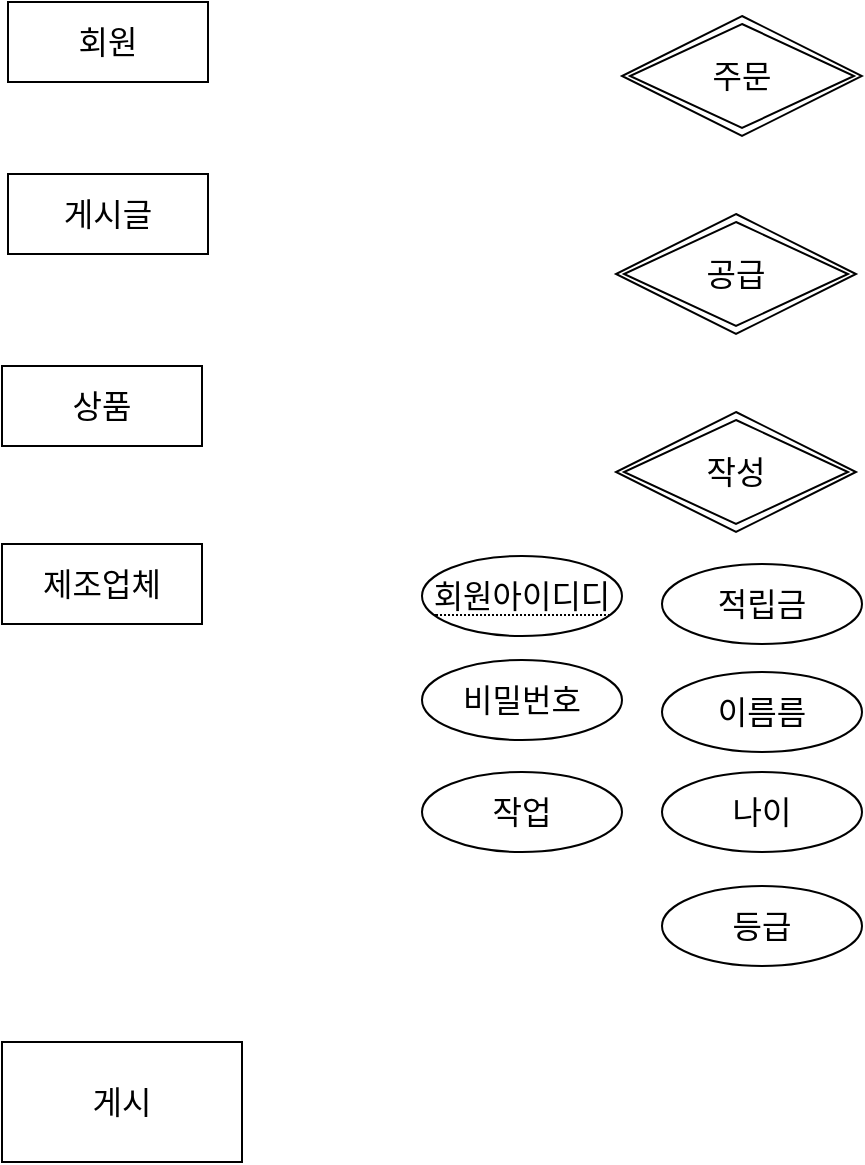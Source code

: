<mxfile version="21.6.2" type="github">
  <diagram name="페이지-1" id="6o1ZbYYiDW5aONuJYdsd">
    <mxGraphModel dx="1176" dy="2136" grid="0" gridSize="10" guides="1" tooltips="1" connect="1" arrows="1" fold="1" page="0" pageScale="1" pageWidth="827" pageHeight="1169" math="0" shadow="0">
      <root>
        <mxCell id="0" />
        <mxCell id="1" parent="0" />
        <mxCell id="hJeLzpwojZf5ZV-VchST-4" value="게시" style="rounded=0;whiteSpace=wrap;html=1;fontSize=16;" vertex="1" parent="1">
          <mxGeometry x="-330" y="-996" width="120" height="60" as="geometry" />
        </mxCell>
        <mxCell id="hJeLzpwojZf5ZV-VchST-11" value="주문" style="shape=rhombus;double=1;perimeter=rhombusPerimeter;whiteSpace=wrap;html=1;align=center;fontSize=16;" vertex="1" parent="1">
          <mxGeometry x="-20" y="-1509" width="120" height="60" as="geometry" />
        </mxCell>
        <mxCell id="hJeLzpwojZf5ZV-VchST-12" value="작성" style="shape=rhombus;double=1;perimeter=rhombusPerimeter;whiteSpace=wrap;html=1;align=center;fontSize=16;" vertex="1" parent="1">
          <mxGeometry x="-23" y="-1311" width="120" height="60" as="geometry" />
        </mxCell>
        <mxCell id="hJeLzpwojZf5ZV-VchST-13" value="공급" style="shape=rhombus;double=1;perimeter=rhombusPerimeter;whiteSpace=wrap;html=1;align=center;fontSize=16;" vertex="1" parent="1">
          <mxGeometry x="-23" y="-1410" width="120" height="60" as="geometry" />
        </mxCell>
        <mxCell id="hJeLzpwojZf5ZV-VchST-14" value="회원" style="whiteSpace=wrap;html=1;align=center;fontSize=16;" vertex="1" parent="1">
          <mxGeometry x="-327" y="-1516" width="100" height="40" as="geometry" />
        </mxCell>
        <mxCell id="hJeLzpwojZf5ZV-VchST-16" value="게시글" style="whiteSpace=wrap;html=1;align=center;fontSize=16;" vertex="1" parent="1">
          <mxGeometry x="-327" y="-1430" width="100" height="40" as="geometry" />
        </mxCell>
        <mxCell id="hJeLzpwojZf5ZV-VchST-17" value="상품" style="whiteSpace=wrap;html=1;align=center;fontSize=16;" vertex="1" parent="1">
          <mxGeometry x="-330" y="-1334" width="100" height="40" as="geometry" />
        </mxCell>
        <mxCell id="hJeLzpwojZf5ZV-VchST-19" value="제조업체" style="whiteSpace=wrap;html=1;align=center;fontSize=16;" vertex="1" parent="1">
          <mxGeometry x="-330" y="-1245" width="100" height="40" as="geometry" />
        </mxCell>
        <mxCell id="hJeLzpwojZf5ZV-VchST-20" value="비밀번호" style="ellipse;whiteSpace=wrap;html=1;align=center;fontSize=16;" vertex="1" parent="1">
          <mxGeometry x="-120" y="-1187" width="100" height="40" as="geometry" />
        </mxCell>
        <mxCell id="hJeLzpwojZf5ZV-VchST-23" value="&lt;span style=&quot;border-bottom: 1px dotted&quot;&gt;회원아이디디&lt;/span&gt;" style="ellipse;whiteSpace=wrap;html=1;align=center;fontSize=16;" vertex="1" parent="1">
          <mxGeometry x="-120" y="-1239" width="100" height="40" as="geometry" />
        </mxCell>
        <mxCell id="hJeLzpwojZf5ZV-VchST-25" value="작업" style="ellipse;whiteSpace=wrap;html=1;align=center;fontSize=16;" vertex="1" parent="1">
          <mxGeometry x="-120" y="-1131" width="100" height="40" as="geometry" />
        </mxCell>
        <mxCell id="hJeLzpwojZf5ZV-VchST-26" value="등급" style="ellipse;whiteSpace=wrap;html=1;align=center;fontSize=16;" vertex="1" parent="1">
          <mxGeometry y="-1074" width="100" height="40" as="geometry" />
        </mxCell>
        <mxCell id="hJeLzpwojZf5ZV-VchST-27" value="나이" style="ellipse;whiteSpace=wrap;html=1;align=center;fontSize=16;" vertex="1" parent="1">
          <mxGeometry y="-1131" width="100" height="40" as="geometry" />
        </mxCell>
        <mxCell id="hJeLzpwojZf5ZV-VchST-28" value="이름름" style="ellipse;whiteSpace=wrap;html=1;align=center;fontSize=16;" vertex="1" parent="1">
          <mxGeometry y="-1181" width="100" height="40" as="geometry" />
        </mxCell>
        <mxCell id="hJeLzpwojZf5ZV-VchST-29" value="적립금" style="ellipse;whiteSpace=wrap;html=1;align=center;fontSize=16;" vertex="1" parent="1">
          <mxGeometry y="-1235" width="100" height="40" as="geometry" />
        </mxCell>
      </root>
    </mxGraphModel>
  </diagram>
</mxfile>
